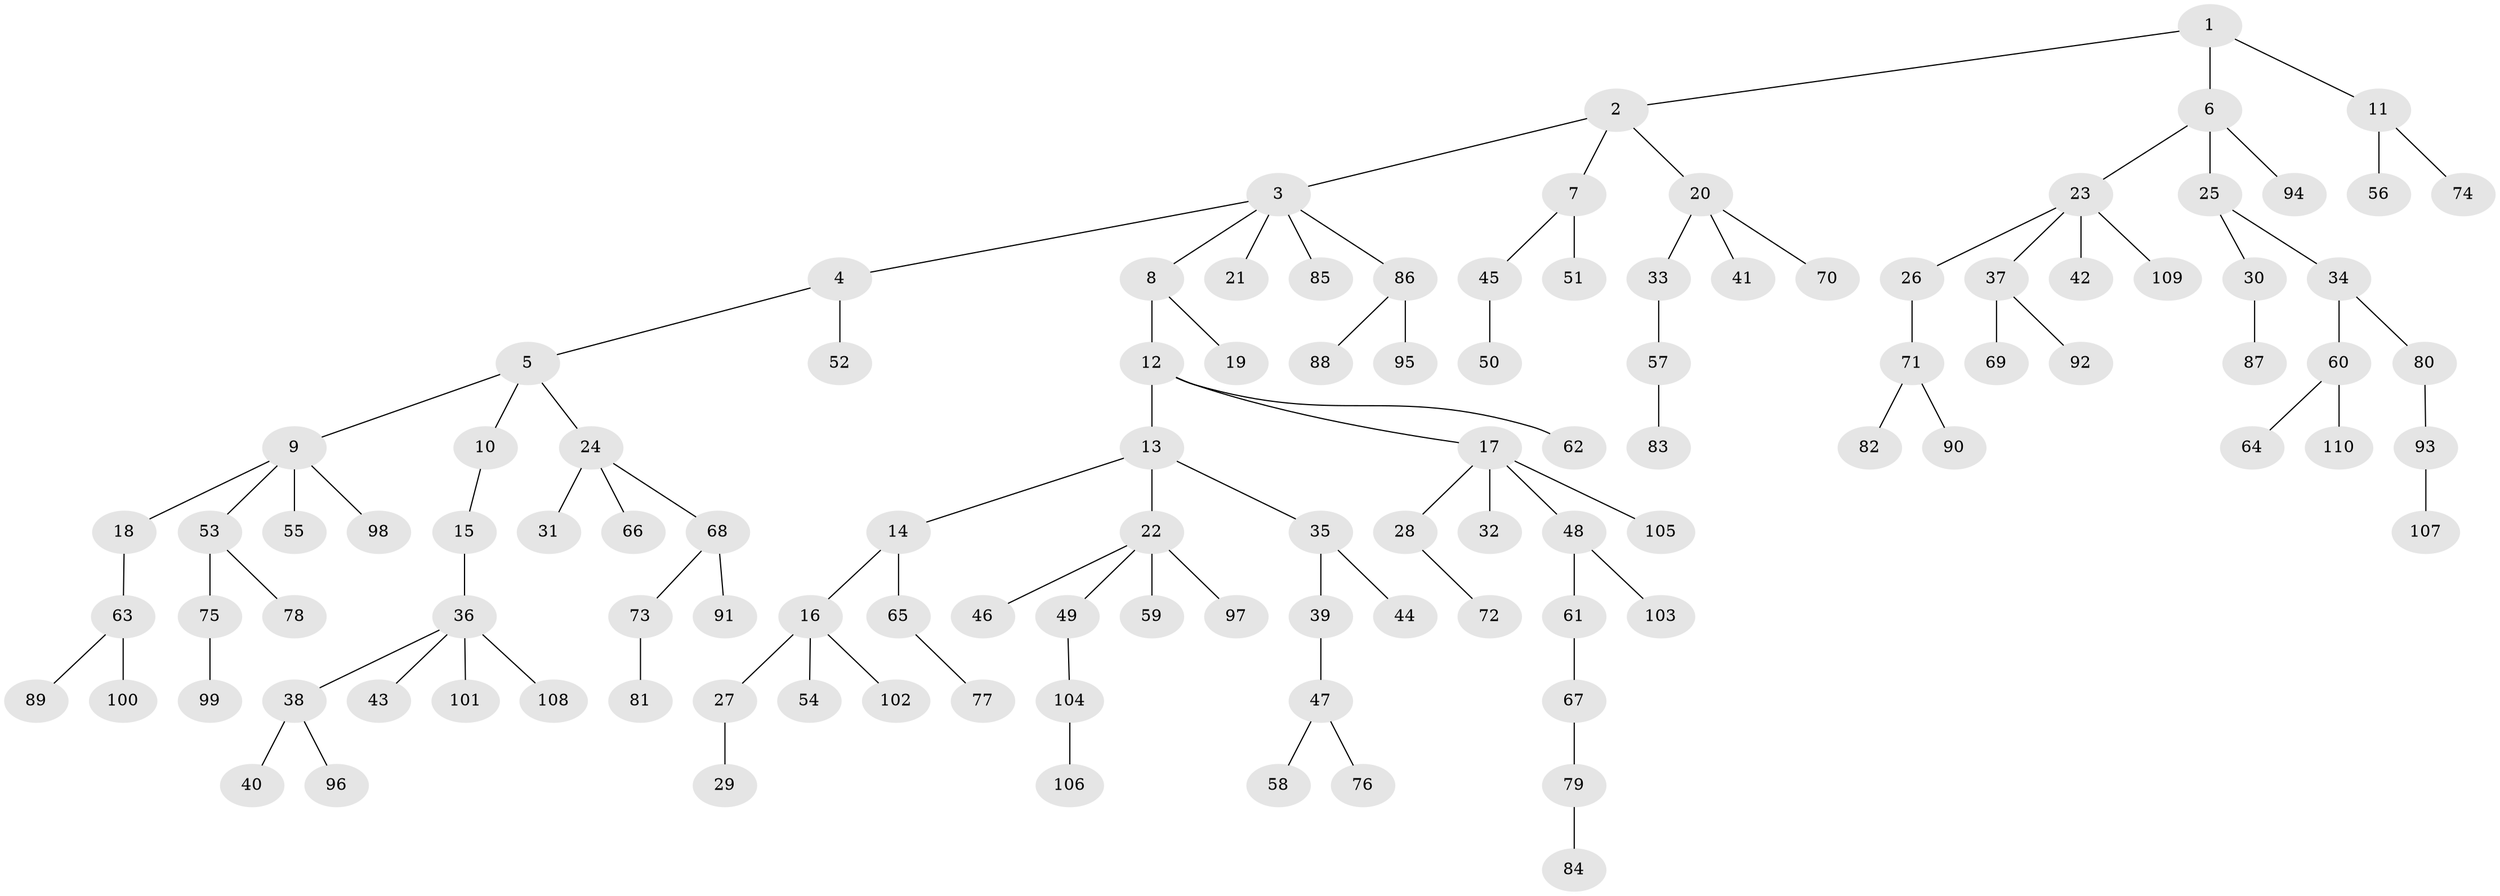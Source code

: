 // coarse degree distribution, {4: 0.09333333333333334, 6: 0.013333333333333334, 5: 0.06666666666666667, 2: 0.2, 3: 0.08, 1: 0.5466666666666666}
// Generated by graph-tools (version 1.1) at 2025/52/02/27/25 19:52:10]
// undirected, 110 vertices, 109 edges
graph export_dot {
graph [start="1"]
  node [color=gray90,style=filled];
  1;
  2;
  3;
  4;
  5;
  6;
  7;
  8;
  9;
  10;
  11;
  12;
  13;
  14;
  15;
  16;
  17;
  18;
  19;
  20;
  21;
  22;
  23;
  24;
  25;
  26;
  27;
  28;
  29;
  30;
  31;
  32;
  33;
  34;
  35;
  36;
  37;
  38;
  39;
  40;
  41;
  42;
  43;
  44;
  45;
  46;
  47;
  48;
  49;
  50;
  51;
  52;
  53;
  54;
  55;
  56;
  57;
  58;
  59;
  60;
  61;
  62;
  63;
  64;
  65;
  66;
  67;
  68;
  69;
  70;
  71;
  72;
  73;
  74;
  75;
  76;
  77;
  78;
  79;
  80;
  81;
  82;
  83;
  84;
  85;
  86;
  87;
  88;
  89;
  90;
  91;
  92;
  93;
  94;
  95;
  96;
  97;
  98;
  99;
  100;
  101;
  102;
  103;
  104;
  105;
  106;
  107;
  108;
  109;
  110;
  1 -- 2;
  1 -- 6;
  1 -- 11;
  2 -- 3;
  2 -- 7;
  2 -- 20;
  3 -- 4;
  3 -- 8;
  3 -- 21;
  3 -- 85;
  3 -- 86;
  4 -- 5;
  4 -- 52;
  5 -- 9;
  5 -- 10;
  5 -- 24;
  6 -- 23;
  6 -- 25;
  6 -- 94;
  7 -- 45;
  7 -- 51;
  8 -- 12;
  8 -- 19;
  9 -- 18;
  9 -- 53;
  9 -- 55;
  9 -- 98;
  10 -- 15;
  11 -- 56;
  11 -- 74;
  12 -- 13;
  12 -- 17;
  12 -- 62;
  13 -- 14;
  13 -- 22;
  13 -- 35;
  14 -- 16;
  14 -- 65;
  15 -- 36;
  16 -- 27;
  16 -- 54;
  16 -- 102;
  17 -- 28;
  17 -- 32;
  17 -- 48;
  17 -- 105;
  18 -- 63;
  20 -- 33;
  20 -- 41;
  20 -- 70;
  22 -- 46;
  22 -- 49;
  22 -- 59;
  22 -- 97;
  23 -- 26;
  23 -- 37;
  23 -- 42;
  23 -- 109;
  24 -- 31;
  24 -- 66;
  24 -- 68;
  25 -- 30;
  25 -- 34;
  26 -- 71;
  27 -- 29;
  28 -- 72;
  30 -- 87;
  33 -- 57;
  34 -- 60;
  34 -- 80;
  35 -- 39;
  35 -- 44;
  36 -- 38;
  36 -- 43;
  36 -- 101;
  36 -- 108;
  37 -- 69;
  37 -- 92;
  38 -- 40;
  38 -- 96;
  39 -- 47;
  45 -- 50;
  47 -- 58;
  47 -- 76;
  48 -- 61;
  48 -- 103;
  49 -- 104;
  53 -- 75;
  53 -- 78;
  57 -- 83;
  60 -- 64;
  60 -- 110;
  61 -- 67;
  63 -- 89;
  63 -- 100;
  65 -- 77;
  67 -- 79;
  68 -- 73;
  68 -- 91;
  71 -- 82;
  71 -- 90;
  73 -- 81;
  75 -- 99;
  79 -- 84;
  80 -- 93;
  86 -- 88;
  86 -- 95;
  93 -- 107;
  104 -- 106;
}
